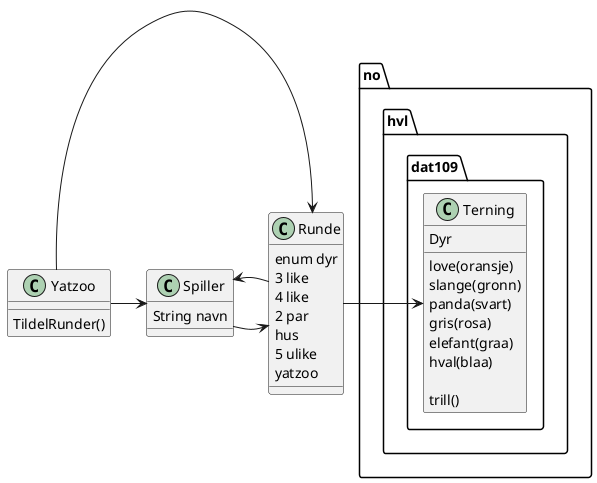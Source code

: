 @startuml

class Yatzoo{
TildelRunder()
}

class Spiller{
String navn
}

class Runde{
enum dyr
3 like
4 like
2 par
hus
5 ulike
yatzoo
}

class no.hvl.dat109.Terning{
Dyr
love(oransje)
slange(gronn)
panda(svart)
gris(rosa)
elefant(graa)
hval(blaa)

trill()
}

Yatzoo -> Spiller
Yatzoo -> Runde
Spiller -> Runde
Runde -> no.hvl.dat109.Terning
Runde -> Spiller



@enduml